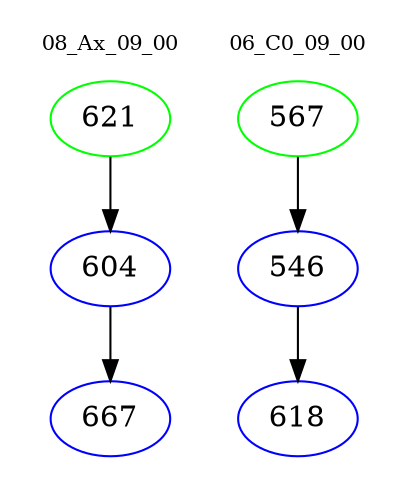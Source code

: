 digraph{
subgraph cluster_0 {
color = white
label = "08_Ax_09_00";
fontsize=10;
T0_621 [label="621", color="green"]
T0_621 -> T0_604 [color="black"]
T0_604 [label="604", color="blue"]
T0_604 -> T0_667 [color="black"]
T0_667 [label="667", color="blue"]
}
subgraph cluster_1 {
color = white
label = "06_C0_09_00";
fontsize=10;
T1_567 [label="567", color="green"]
T1_567 -> T1_546 [color="black"]
T1_546 [label="546", color="blue"]
T1_546 -> T1_618 [color="black"]
T1_618 [label="618", color="blue"]
}
}
